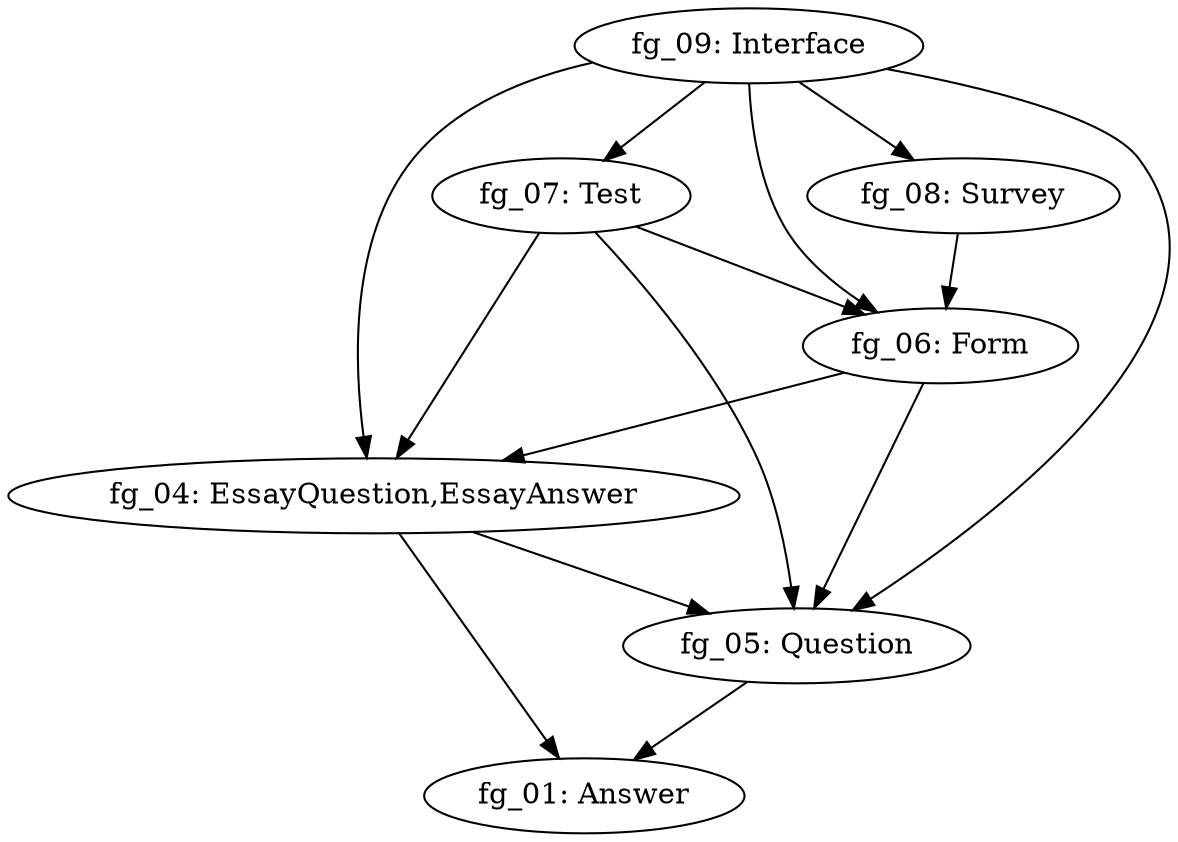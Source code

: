 digraph G { 
"fg_04: EssayQuestion,EssayAnswer" -> "fg_05: Question"; 
"fg_04: EssayQuestion,EssayAnswer" -> "fg_01: Answer"; 
"fg_05: Question" -> "fg_01: Answer"; 
"fg_06: Form" -> "fg_05: Question"; 
"fg_06: Form" -> "fg_04: EssayQuestion,EssayAnswer"; 
"fg_07: Test" -> "fg_06: Form"; 
"fg_07: Test" -> "fg_05: Question"; 
"fg_07: Test" -> "fg_04: EssayQuestion,EssayAnswer"; 
"fg_08: Survey" -> "fg_06: Form"; 
"fg_09: Interface" -> "fg_08: Survey"; 
"fg_09: Interface" -> "fg_05: Question"; 
"fg_09: Interface" -> "fg_06: Form"; 
"fg_09: Interface" -> "fg_04: EssayQuestion,EssayAnswer"; 
"fg_09: Interface" -> "fg_07: Test"; 
}